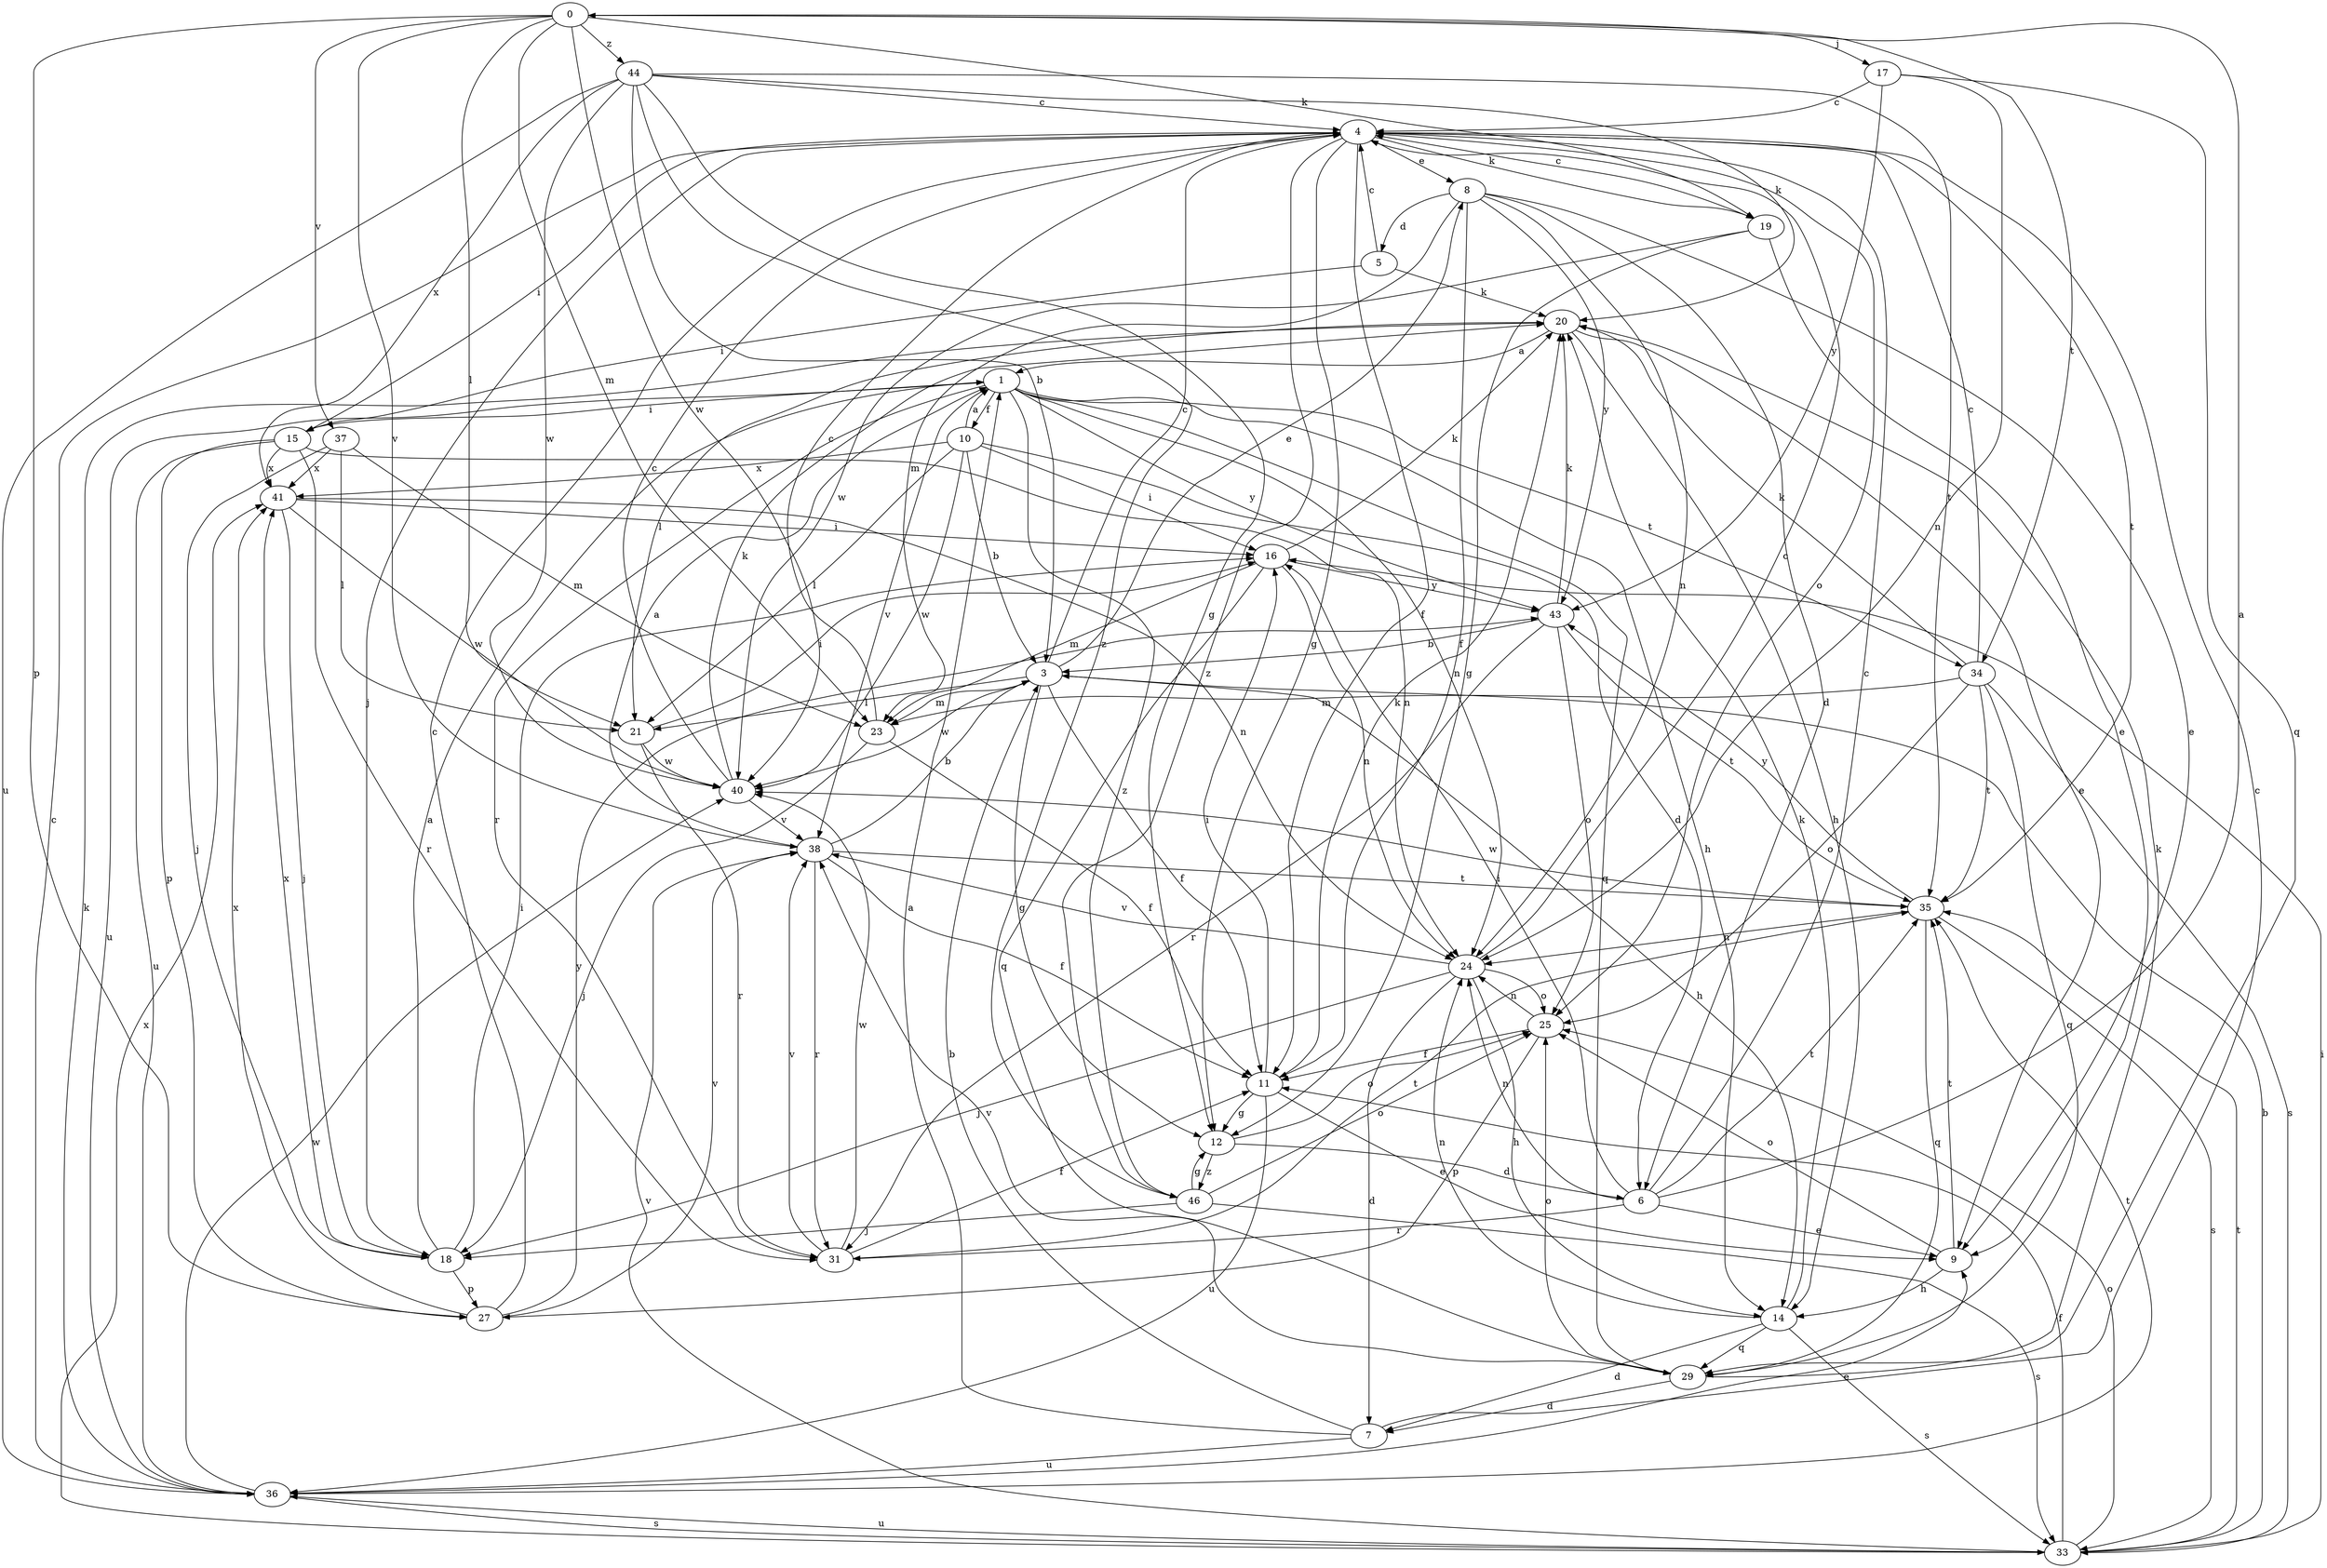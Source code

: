 strict digraph  {
0;
1;
3;
4;
5;
6;
7;
8;
9;
10;
11;
12;
14;
15;
16;
17;
18;
19;
20;
21;
23;
24;
25;
27;
29;
31;
33;
34;
35;
36;
37;
38;
40;
41;
43;
44;
46;
0 -> 17  [label=j];
0 -> 19  [label=k];
0 -> 21  [label=l];
0 -> 23  [label=m];
0 -> 27  [label=p];
0 -> 34  [label=t];
0 -> 37  [label=v];
0 -> 38  [label=v];
0 -> 40  [label=w];
0 -> 44  [label=z];
1 -> 10  [label=f];
1 -> 14  [label=h];
1 -> 15  [label=i];
1 -> 24  [label=n];
1 -> 29  [label=q];
1 -> 31  [label=r];
1 -> 34  [label=t];
1 -> 36  [label=u];
1 -> 38  [label=v];
1 -> 43  [label=y];
1 -> 46  [label=z];
3 -> 4  [label=c];
3 -> 8  [label=e];
3 -> 11  [label=f];
3 -> 12  [label=g];
3 -> 14  [label=h];
3 -> 21  [label=l];
3 -> 23  [label=m];
3 -> 40  [label=w];
4 -> 8  [label=e];
4 -> 11  [label=f];
4 -> 12  [label=g];
4 -> 15  [label=i];
4 -> 18  [label=j];
4 -> 19  [label=k];
4 -> 25  [label=o];
4 -> 35  [label=t];
4 -> 46  [label=z];
5 -> 4  [label=c];
5 -> 15  [label=i];
5 -> 20  [label=k];
6 -> 0  [label=a];
6 -> 4  [label=c];
6 -> 9  [label=e];
6 -> 16  [label=i];
6 -> 24  [label=n];
6 -> 31  [label=r];
6 -> 35  [label=t];
7 -> 1  [label=a];
7 -> 3  [label=b];
7 -> 4  [label=c];
7 -> 36  [label=u];
8 -> 5  [label=d];
8 -> 6  [label=d];
8 -> 9  [label=e];
8 -> 11  [label=f];
8 -> 23  [label=m];
8 -> 24  [label=n];
8 -> 43  [label=y];
9 -> 14  [label=h];
9 -> 25  [label=o];
9 -> 35  [label=t];
10 -> 1  [label=a];
10 -> 3  [label=b];
10 -> 6  [label=d];
10 -> 16  [label=i];
10 -> 21  [label=l];
10 -> 40  [label=w];
10 -> 41  [label=x];
11 -> 9  [label=e];
11 -> 12  [label=g];
11 -> 16  [label=i];
11 -> 20  [label=k];
11 -> 36  [label=u];
12 -> 6  [label=d];
12 -> 25  [label=o];
12 -> 46  [label=z];
14 -> 7  [label=d];
14 -> 20  [label=k];
14 -> 24  [label=n];
14 -> 29  [label=q];
14 -> 33  [label=s];
15 -> 24  [label=n];
15 -> 27  [label=p];
15 -> 31  [label=r];
15 -> 36  [label=u];
15 -> 41  [label=x];
16 -> 20  [label=k];
16 -> 23  [label=m];
16 -> 24  [label=n];
16 -> 29  [label=q];
16 -> 43  [label=y];
17 -> 4  [label=c];
17 -> 24  [label=n];
17 -> 29  [label=q];
17 -> 43  [label=y];
18 -> 1  [label=a];
18 -> 16  [label=i];
18 -> 27  [label=p];
18 -> 41  [label=x];
19 -> 4  [label=c];
19 -> 9  [label=e];
19 -> 12  [label=g];
19 -> 40  [label=w];
20 -> 1  [label=a];
20 -> 9  [label=e];
20 -> 14  [label=h];
20 -> 21  [label=l];
21 -> 16  [label=i];
21 -> 31  [label=r];
21 -> 40  [label=w];
23 -> 4  [label=c];
23 -> 11  [label=f];
23 -> 18  [label=j];
24 -> 4  [label=c];
24 -> 7  [label=d];
24 -> 14  [label=h];
24 -> 18  [label=j];
24 -> 25  [label=o];
24 -> 38  [label=v];
25 -> 11  [label=f];
25 -> 24  [label=n];
25 -> 27  [label=p];
27 -> 4  [label=c];
27 -> 38  [label=v];
27 -> 41  [label=x];
27 -> 43  [label=y];
29 -> 7  [label=d];
29 -> 20  [label=k];
29 -> 25  [label=o];
29 -> 38  [label=v];
31 -> 11  [label=f];
31 -> 35  [label=t];
31 -> 38  [label=v];
31 -> 40  [label=w];
33 -> 3  [label=b];
33 -> 11  [label=f];
33 -> 16  [label=i];
33 -> 25  [label=o];
33 -> 35  [label=t];
33 -> 36  [label=u];
33 -> 38  [label=v];
33 -> 41  [label=x];
34 -> 4  [label=c];
34 -> 20  [label=k];
34 -> 23  [label=m];
34 -> 25  [label=o];
34 -> 29  [label=q];
34 -> 33  [label=s];
34 -> 35  [label=t];
35 -> 24  [label=n];
35 -> 29  [label=q];
35 -> 33  [label=s];
35 -> 40  [label=w];
35 -> 43  [label=y];
36 -> 4  [label=c];
36 -> 9  [label=e];
36 -> 20  [label=k];
36 -> 33  [label=s];
36 -> 35  [label=t];
36 -> 40  [label=w];
37 -> 18  [label=j];
37 -> 21  [label=l];
37 -> 23  [label=m];
37 -> 41  [label=x];
38 -> 1  [label=a];
38 -> 3  [label=b];
38 -> 11  [label=f];
38 -> 31  [label=r];
38 -> 35  [label=t];
40 -> 4  [label=c];
40 -> 20  [label=k];
40 -> 38  [label=v];
41 -> 16  [label=i];
41 -> 18  [label=j];
41 -> 24  [label=n];
41 -> 40  [label=w];
43 -> 3  [label=b];
43 -> 20  [label=k];
43 -> 25  [label=o];
43 -> 31  [label=r];
43 -> 35  [label=t];
44 -> 3  [label=b];
44 -> 4  [label=c];
44 -> 12  [label=g];
44 -> 20  [label=k];
44 -> 35  [label=t];
44 -> 36  [label=u];
44 -> 40  [label=w];
44 -> 41  [label=x];
44 -> 46  [label=z];
46 -> 12  [label=g];
46 -> 18  [label=j];
46 -> 25  [label=o];
46 -> 33  [label=s];
}
